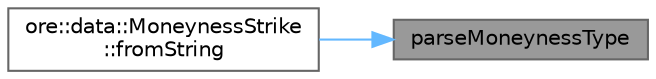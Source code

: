 digraph "parseMoneynessType"
{
 // INTERACTIVE_SVG=YES
 // LATEX_PDF_SIZE
  bgcolor="transparent";
  edge [fontname=Helvetica,fontsize=10,labelfontname=Helvetica,labelfontsize=10];
  node [fontname=Helvetica,fontsize=10,shape=box,height=0.2,width=0.4];
  rankdir="RL";
  Node1 [label="parseMoneynessType",height=0.2,width=0.4,color="gray40", fillcolor="grey60", style="filled", fontcolor="black",tooltip="Parse MoneynessStrike::Type from type."];
  Node1 -> Node2 [dir="back",color="steelblue1",style="solid"];
  Node2 [label="ore::data::MoneynessStrike\l::fromString",height=0.2,width=0.4,color="grey40", fillcolor="white", style="filled",URL="$classore_1_1data_1_1_moneyness_strike.html#a69e12247970d255a564e79e01de3bb69",tooltip=" "];
}
